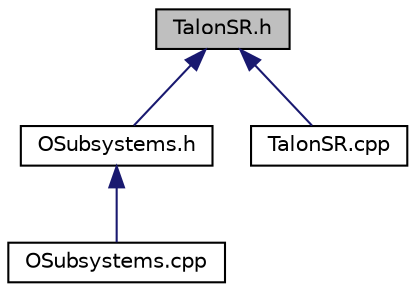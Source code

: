 digraph "TalonSR.h"
{
  edge [fontname="Helvetica",fontsize="10",labelfontname="Helvetica",labelfontsize="10"];
  node [fontname="Helvetica",fontsize="10",shape=record];
  Node1 [label="TalonSR.h",height=0.2,width=0.4,color="black", fillcolor="grey75", style="filled", fontcolor="black"];
  Node1 -> Node2 [dir="back",color="midnightblue",fontsize="10",style="solid",fontname="Helvetica"];
  Node2 [label="OSubsystems.h",height=0.2,width=0.4,color="black", fillcolor="white", style="filled",URL="$OSubsystems_8h.html"];
  Node2 -> Node3 [dir="back",color="midnightblue",fontsize="10",style="solid",fontname="Helvetica"];
  Node3 [label="OSubsystems.cpp",height=0.2,width=0.4,color="black", fillcolor="white", style="filled",URL="$OSubsystems_8cpp.html"];
  Node1 -> Node4 [dir="back",color="midnightblue",fontsize="10",style="solid",fontname="Helvetica"];
  Node4 [label="TalonSR.cpp",height=0.2,width=0.4,color="black", fillcolor="white", style="filled",URL="$TalonSR_8cpp.html"];
}
